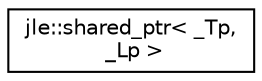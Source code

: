 digraph "Graphical Class Hierarchy"
{
  edge [fontname="Helvetica",fontsize="10",labelfontname="Helvetica",labelfontsize="10"];
  node [fontname="Helvetica",fontsize="10",shape=record];
  rankdir="LR";
  Node1 [label="jle::shared_ptr\< _Tp,\l _Lp \>",height=0.2,width=0.4,color="black", fillcolor="white", style="filled",URL="$classjle_1_1shared__ptr.html",tooltip="A safe std smart pointer WRAPPER. "];
}
